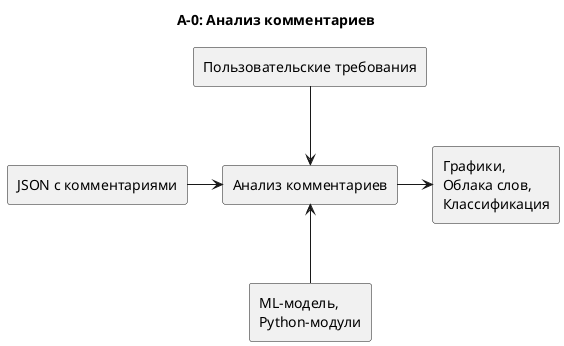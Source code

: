 @startuml
skinparam rectangle {
  RoundCorner 5
}

title A-0: Анализ комментариев

' Основной процесс
rectangle "Анализ комментариев" as A0 {
}

' Вход
rectangle "JSON с комментариями" as Input
Input -right-> A0

' Управление
rectangle "Пользовательские требования" as Control
Control -down-> A0

' Выход
rectangle "Графики,\nОблака слов,\nКлассификация" as Output
A0 -right-> Output

' Механизмы
rectangle "ML-модель,\nPython-модули" as Mechanism
Mechanism -up-> A0
@enduml
